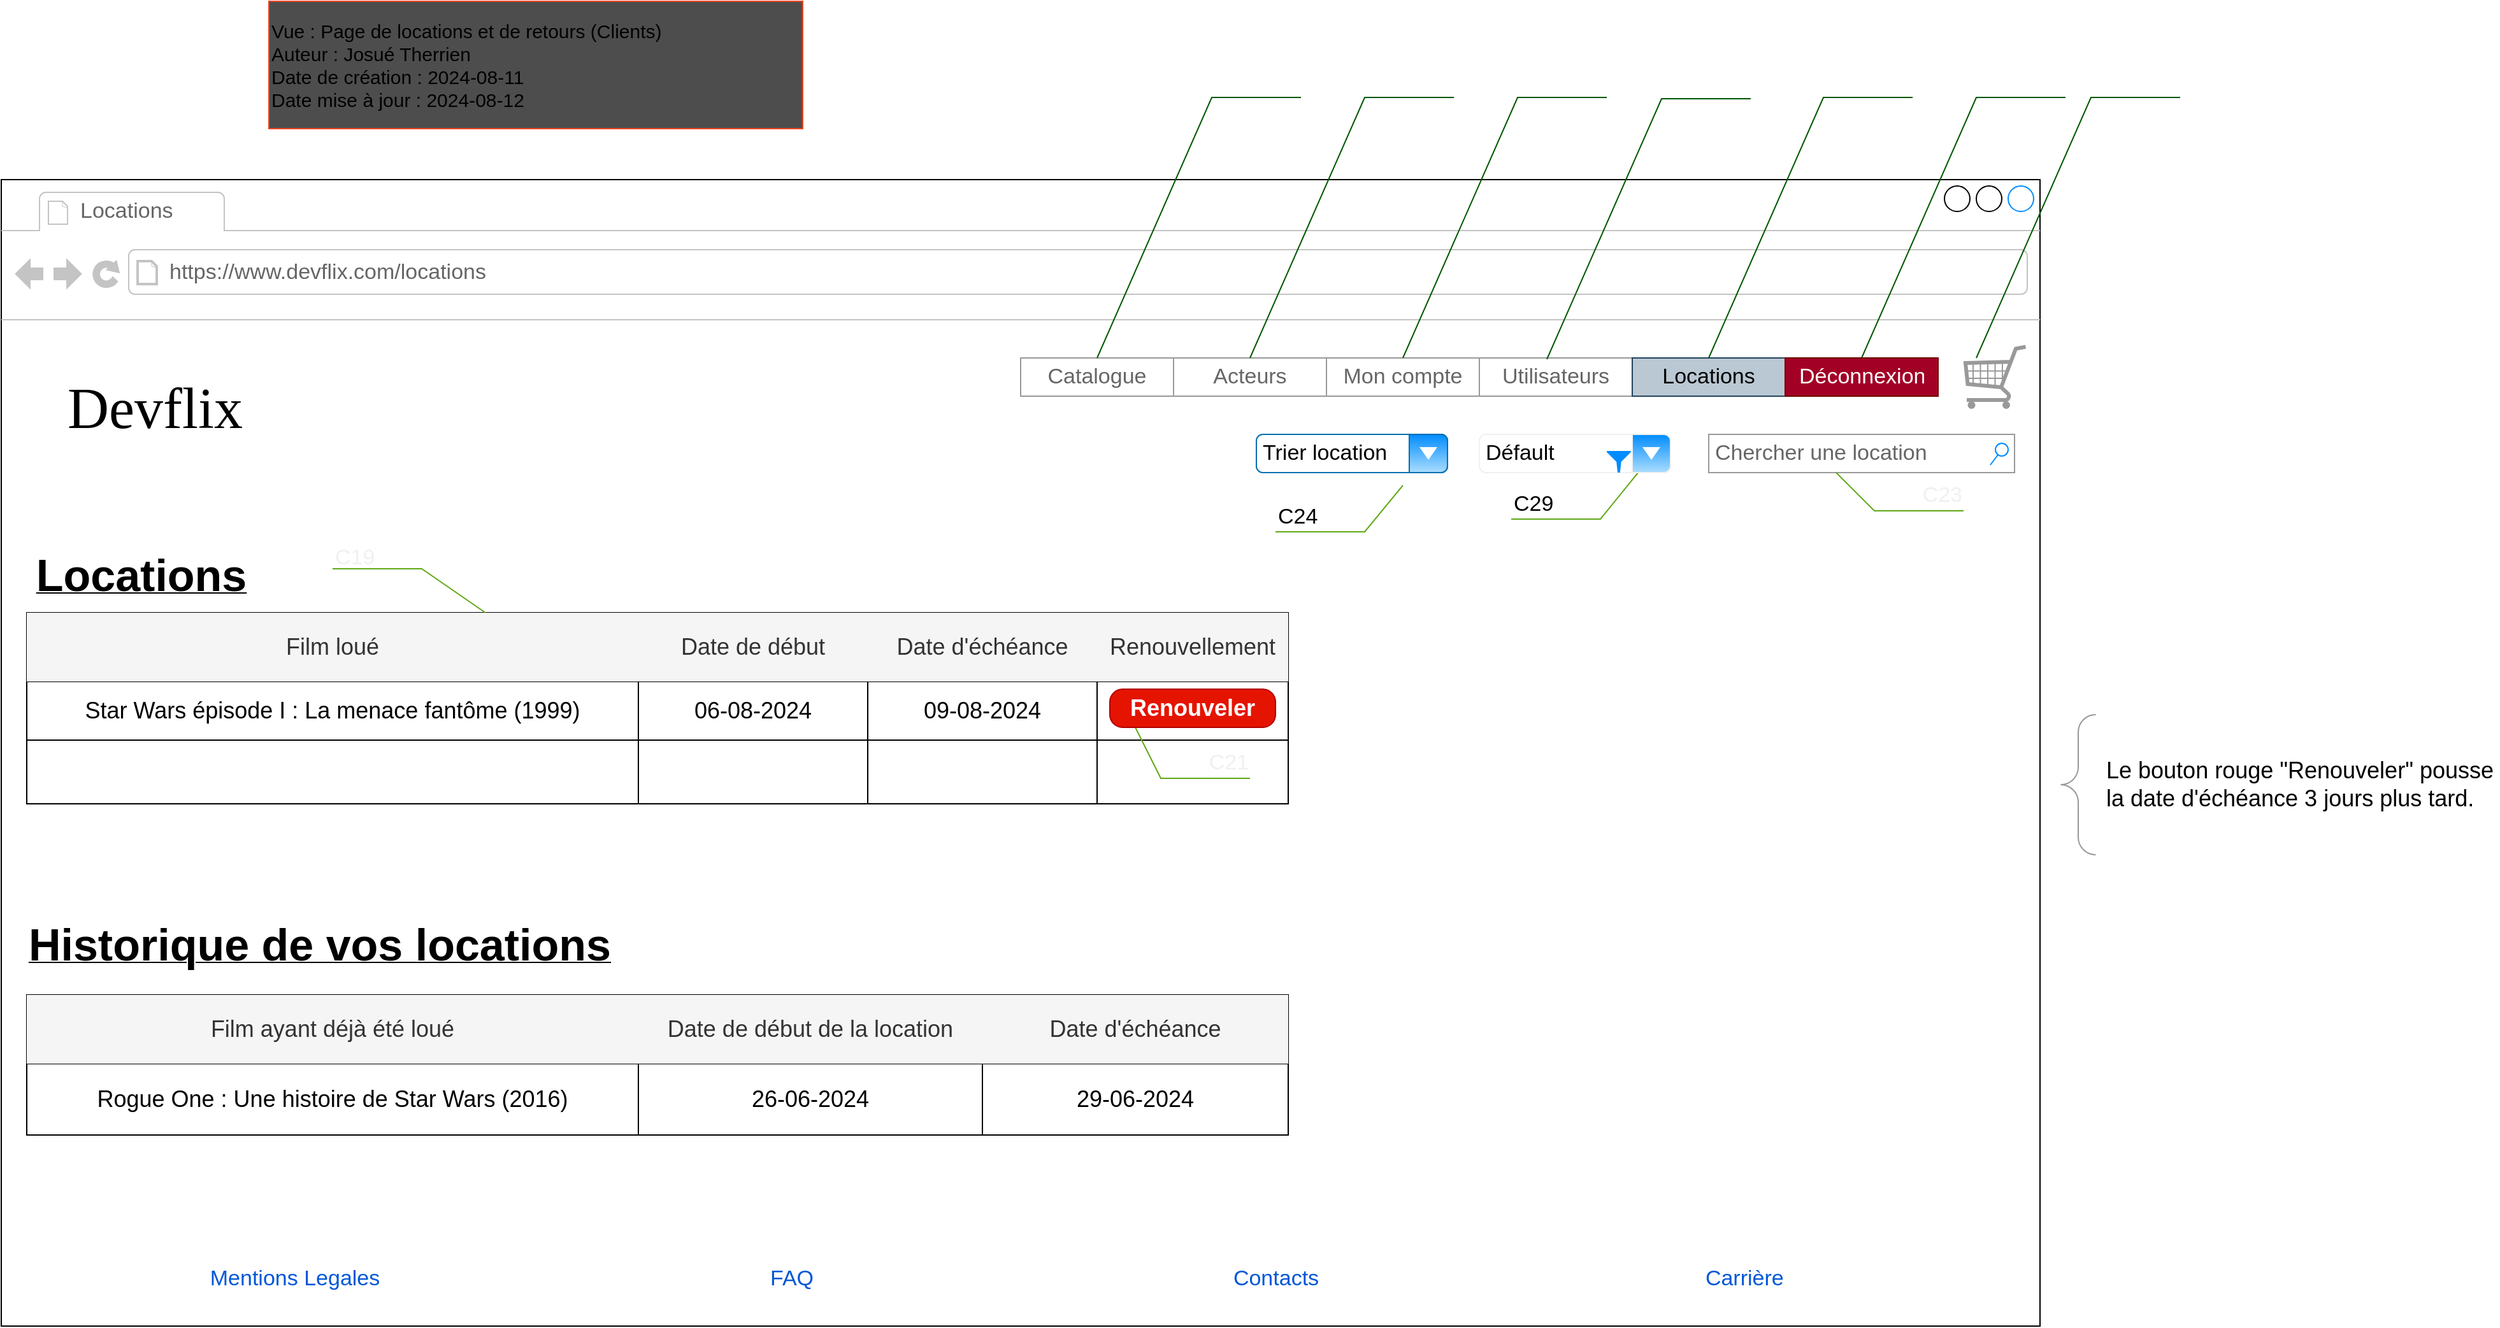 <mxfile version="24.7.5">
  <diagram name="Page-1" id="Jd1PwfD_PY1mLdllUvJW">
    <mxGraphModel dx="1500" dy="1787" grid="1" gridSize="10" guides="1" tooltips="1" connect="1" arrows="1" fold="1" page="1" pageScale="1" pageWidth="1600" pageHeight="900" math="0" shadow="0">
      <root>
        <mxCell id="0" />
        <mxCell id="1" parent="0" />
        <mxCell id="9pm9uhXrdwXix8Lpwpny-104" value="" style="strokeWidth=1;shadow=0;dashed=0;align=center;html=1;shape=mxgraph.mockup.containers.browserWindow;rSize=0;strokeColor2=#008cff;strokeColor3=#c4c4c4;mainText=,;recursiveResize=0;whiteSpace=wrap;spacingTop=0;horizontal=1;fontSize=20;" parent="1" vertex="1">
          <mxGeometry width="1600" height="900" as="geometry" />
        </mxCell>
        <mxCell id="9pm9uhXrdwXix8Lpwpny-105" value="Locations" style="strokeWidth=1;shadow=0;dashed=0;align=center;html=1;shape=mxgraph.mockup.containers.anchor;fontSize=17;fontColor=#666666;align=left;whiteSpace=wrap;" parent="9pm9uhXrdwXix8Lpwpny-104" vertex="1">
          <mxGeometry x="60" y="12" width="110" height="26" as="geometry" />
        </mxCell>
        <mxCell id="9pm9uhXrdwXix8Lpwpny-106" value="https://www.devflix.com/locations" style="strokeWidth=1;shadow=0;dashed=0;align=center;html=1;shape=mxgraph.mockup.containers.anchor;rSize=0;fontSize=17;fontColor=#666666;align=left;" parent="9pm9uhXrdwXix8Lpwpny-104" vertex="1">
          <mxGeometry x="130" y="60" width="250" height="26" as="geometry" />
        </mxCell>
        <mxCell id="9pm9uhXrdwXix8Lpwpny-107" value="Chercher une location" style="strokeWidth=1;shadow=0;dashed=0;align=center;html=1;shape=mxgraph.mockup.forms.searchBox;strokeColor=#999999;mainText=;strokeColor2=#008cff;fontColor=#666666;fontSize=17;align=left;spacingLeft=3;whiteSpace=wrap;container=1;" parent="9pm9uhXrdwXix8Lpwpny-104" vertex="1">
          <mxGeometry x="1340" y="200" width="240" height="30" as="geometry" />
        </mxCell>
        <mxCell id="9pm9uhXrdwXix8Lpwpny-108" value="&lt;b&gt;&lt;u&gt;&lt;font style=&quot;font-size: 35px;&quot;&gt;Locations&lt;/font&gt;&lt;/u&gt;&lt;/b&gt;" style="text;html=1;strokeColor=none;fillColor=none;align=center;verticalAlign=middle;whiteSpace=wrap;rounded=0;" parent="9pm9uhXrdwXix8Lpwpny-104" vertex="1">
          <mxGeometry x="20" y="280" width="180" height="60" as="geometry" />
        </mxCell>
        <mxCell id="9pm9uhXrdwXix8Lpwpny-109" value="C29" style="strokeWidth=1;shadow=0;dashed=0;align=center;html=1;shape=mxgraph.mockup.text.callout;linkText=;textSize=17;textColor=#666666;callDir=SW;callStyle=line;fontSize=17;align=left;verticalAlign=bottom;strokeColor=#60A917;" parent="9pm9uhXrdwXix8Lpwpny-104" vertex="1">
          <mxGeometry x="1185" y="229.5" width="100" height="37" as="geometry" />
        </mxCell>
        <mxCell id="9pm9uhXrdwXix8Lpwpny-110" value="&lt;font color=&quot;#f0f0f0&quot;&gt;C23&lt;/font&gt;" style="strokeWidth=1;shadow=0;dashed=0;align=center;html=1;shape=mxgraph.mockup.text.callout;linkText=;textSize=17;textColor=#666666;callDir=SE;callStyle=line;fontSize=17;fontColor=#666666;align=right;verticalAlign=bottom;strokeColor=#60A917;" parent="9pm9uhXrdwXix8Lpwpny-104" vertex="1">
          <mxGeometry x="1440" y="230" width="100" height="30" as="geometry" />
        </mxCell>
        <mxCell id="9pm9uhXrdwXix8Lpwpny-111" value="&lt;font color=&quot;#000000&quot;&gt;Défault&lt;/font&gt;" style="strokeWidth=1;shadow=0;dashed=0;align=center;html=1;shape=mxgraph.mockup.forms.comboBox;strokeColor=#F0F0F0;fillColor=#008CFF;align=left;fillColor2=#aaddff;mainText=;fontColor=#ffffff;fontSize=17;spacingLeft=3;labelBackgroundColor=none;" parent="9pm9uhXrdwXix8Lpwpny-104" vertex="1">
          <mxGeometry x="1160" y="200" width="150" height="30" as="geometry" />
        </mxCell>
        <mxCell id="9pm9uhXrdwXix8Lpwpny-112" value="" style="sketch=0;aspect=fixed;pointerEvents=1;shadow=0;dashed=0;html=1;strokeColor=none;labelPosition=center;verticalLabelPosition=bottom;verticalAlign=top;align=center;fillColor=#008cff;shape=mxgraph.mscae.enterprise.filter;container=1;" parent="9pm9uhXrdwXix8Lpwpny-104" vertex="1">
          <mxGeometry x="1260" y="213" width="18.89" height="17" as="geometry">
            <mxRectangle x="580" y="120" width="50" height="40" as="alternateBounds" />
          </mxGeometry>
        </mxCell>
        <mxCell id="9pm9uhXrdwXix8Lpwpny-113" value="" style="shape=table;startSize=0;container=1;collapsible=0;childLayout=tableLayout;fontSize=18;" parent="9pm9uhXrdwXix8Lpwpny-104" vertex="1">
          <mxGeometry x="20" y="340" width="990" height="150" as="geometry" />
        </mxCell>
        <mxCell id="9pm9uhXrdwXix8Lpwpny-114" style="shape=tableRow;horizontal=0;startSize=0;swimlaneHead=0;swimlaneBody=0;strokeColor=inherit;top=0;left=0;bottom=0;right=0;collapsible=0;dropTarget=0;fillColor=none;points=[[0,0.5],[1,0.5]];portConstraint=eastwest;fontSize=18;" parent="9pm9uhXrdwXix8Lpwpny-113" vertex="1">
          <mxGeometry width="990" height="54" as="geometry" />
        </mxCell>
        <mxCell id="9pm9uhXrdwXix8Lpwpny-116" value="Film loué" style="shape=partialRectangle;html=1;whiteSpace=wrap;connectable=0;strokeColor=#666666;overflow=hidden;fillColor=#f5f5f5;top=0;left=0;bottom=0;right=0;pointerEvents=1;fontSize=18;fontColor=#333333;" parent="9pm9uhXrdwXix8Lpwpny-114" vertex="1">
          <mxGeometry width="480" height="54" as="geometry">
            <mxRectangle width="480" height="54" as="alternateBounds" />
          </mxGeometry>
        </mxCell>
        <mxCell id="9pm9uhXrdwXix8Lpwpny-117" value="Date de début" style="shape=partialRectangle;html=1;whiteSpace=wrap;connectable=0;strokeColor=#666666;overflow=hidden;fillColor=#f5f5f5;top=0;left=0;bottom=0;right=0;pointerEvents=1;fontSize=18;fontColor=#333333;" parent="9pm9uhXrdwXix8Lpwpny-114" vertex="1">
          <mxGeometry x="480" width="180" height="54" as="geometry">
            <mxRectangle width="180" height="54" as="alternateBounds" />
          </mxGeometry>
        </mxCell>
        <mxCell id="9pm9uhXrdwXix8Lpwpny-118" value="Date d&#39;échéance" style="shape=partialRectangle;html=1;whiteSpace=wrap;connectable=0;strokeColor=#666666;overflow=hidden;fillColor=#f5f5f5;top=0;left=0;bottom=0;right=0;pointerEvents=1;fontSize=18;fontColor=#333333;" parent="9pm9uhXrdwXix8Lpwpny-114" vertex="1">
          <mxGeometry x="660" width="180" height="54" as="geometry">
            <mxRectangle width="180" height="54" as="alternateBounds" />
          </mxGeometry>
        </mxCell>
        <mxCell id="9pm9uhXrdwXix8Lpwpny-119" value="Renouvellement" style="shape=partialRectangle;html=1;whiteSpace=wrap;connectable=0;strokeColor=#666666;overflow=hidden;fillColor=#f5f5f5;top=0;left=0;bottom=0;right=0;pointerEvents=1;fontSize=18;fontColor=#333333;" parent="9pm9uhXrdwXix8Lpwpny-114" vertex="1">
          <mxGeometry x="840" width="150" height="54" as="geometry">
            <mxRectangle width="150" height="54" as="alternateBounds" />
          </mxGeometry>
        </mxCell>
        <mxCell id="9pm9uhXrdwXix8Lpwpny-122" value="" style="shape=tableRow;horizontal=0;startSize=0;swimlaneHead=0;swimlaneBody=0;strokeColor=inherit;top=0;left=0;bottom=0;right=0;collapsible=0;dropTarget=0;fillColor=none;points=[[0,0.5],[1,0.5]];portConstraint=eastwest;fontSize=18;" parent="9pm9uhXrdwXix8Lpwpny-113" vertex="1">
          <mxGeometry y="54" width="990" height="46" as="geometry" />
        </mxCell>
        <mxCell id="9pm9uhXrdwXix8Lpwpny-124" value="Star Wars épisode I : La menace fantôme (1999)" style="shape=partialRectangle;html=1;whiteSpace=wrap;connectable=0;strokeColor=inherit;overflow=hidden;fillColor=none;top=0;left=0;bottom=0;right=0;pointerEvents=1;fontSize=18;" parent="9pm9uhXrdwXix8Lpwpny-122" vertex="1">
          <mxGeometry width="480" height="46" as="geometry">
            <mxRectangle width="480" height="46" as="alternateBounds" />
          </mxGeometry>
        </mxCell>
        <mxCell id="9pm9uhXrdwXix8Lpwpny-125" value="06-08-2024" style="shape=partialRectangle;html=1;whiteSpace=wrap;connectable=0;strokeColor=inherit;overflow=hidden;fillColor=none;top=0;left=0;bottom=0;right=0;pointerEvents=1;fontSize=18;" parent="9pm9uhXrdwXix8Lpwpny-122" vertex="1">
          <mxGeometry x="480" width="180" height="46" as="geometry">
            <mxRectangle width="180" height="46" as="alternateBounds" />
          </mxGeometry>
        </mxCell>
        <mxCell id="9pm9uhXrdwXix8Lpwpny-126" value="09-08-2024" style="shape=partialRectangle;html=1;whiteSpace=wrap;connectable=0;strokeColor=inherit;overflow=hidden;fillColor=none;top=0;left=0;bottom=0;right=0;pointerEvents=1;fontSize=18;" parent="9pm9uhXrdwXix8Lpwpny-122" vertex="1">
          <mxGeometry x="660" width="180" height="46" as="geometry">
            <mxRectangle width="180" height="46" as="alternateBounds" />
          </mxGeometry>
        </mxCell>
        <mxCell id="9pm9uhXrdwXix8Lpwpny-127" style="shape=partialRectangle;html=1;whiteSpace=wrap;connectable=0;strokeColor=inherit;overflow=hidden;fillColor=none;top=0;left=0;bottom=0;right=0;pointerEvents=1;fontSize=18;" parent="9pm9uhXrdwXix8Lpwpny-122" vertex="1">
          <mxGeometry x="840" width="150" height="46" as="geometry">
            <mxRectangle width="150" height="46" as="alternateBounds" />
          </mxGeometry>
        </mxCell>
        <mxCell id="9pm9uhXrdwXix8Lpwpny-138" style="shape=tableRow;horizontal=0;startSize=0;swimlaneHead=0;swimlaneBody=0;strokeColor=inherit;top=0;left=0;bottom=0;right=0;collapsible=0;dropTarget=0;fillColor=none;points=[[0,0.5],[1,0.5]];portConstraint=eastwest;fontSize=18;" parent="9pm9uhXrdwXix8Lpwpny-113" vertex="1">
          <mxGeometry y="100" width="990" height="50" as="geometry" />
        </mxCell>
        <mxCell id="9pm9uhXrdwXix8Lpwpny-140" style="shape=partialRectangle;html=1;whiteSpace=wrap;connectable=0;overflow=hidden;top=0;left=0;bottom=0;right=0;pointerEvents=1;fontSize=18;fillColor=none;" parent="9pm9uhXrdwXix8Lpwpny-138" vertex="1">
          <mxGeometry width="480" height="50" as="geometry">
            <mxRectangle width="480" height="50" as="alternateBounds" />
          </mxGeometry>
        </mxCell>
        <mxCell id="9pm9uhXrdwXix8Lpwpny-141" style="shape=partialRectangle;html=1;whiteSpace=wrap;connectable=0;overflow=hidden;top=0;left=0;bottom=0;right=0;pointerEvents=1;fontSize=18;fillColor=none;" parent="9pm9uhXrdwXix8Lpwpny-138" vertex="1">
          <mxGeometry x="480" width="180" height="50" as="geometry">
            <mxRectangle width="180" height="50" as="alternateBounds" />
          </mxGeometry>
        </mxCell>
        <mxCell id="9pm9uhXrdwXix8Lpwpny-142" style="shape=partialRectangle;html=1;whiteSpace=wrap;connectable=0;overflow=hidden;top=0;left=0;bottom=0;right=0;pointerEvents=1;fontSize=18;fillColor=none;" parent="9pm9uhXrdwXix8Lpwpny-138" vertex="1">
          <mxGeometry x="660" width="180" height="50" as="geometry">
            <mxRectangle width="180" height="50" as="alternateBounds" />
          </mxGeometry>
        </mxCell>
        <mxCell id="9pm9uhXrdwXix8Lpwpny-143" style="shape=partialRectangle;html=1;whiteSpace=wrap;connectable=0;overflow=hidden;top=0;left=0;bottom=0;right=0;pointerEvents=1;fontSize=18;fillColor=none;" parent="9pm9uhXrdwXix8Lpwpny-138" vertex="1">
          <mxGeometry x="840" width="150" height="50" as="geometry">
            <mxRectangle width="150" height="50" as="alternateBounds" />
          </mxGeometry>
        </mxCell>
        <mxCell id="9pm9uhXrdwXix8Lpwpny-146" value="Mentions Legales" style="fillColor=none;strokeColor=none;html=1;fontColor=#0057D8;align=center;verticalAlign=middle;fontStyle=0;fontSize=17;" parent="9pm9uhXrdwXix8Lpwpny-104" vertex="1">
          <mxGeometry x="105" y="825" width="250" height="75" as="geometry" />
        </mxCell>
        <mxCell id="9pm9uhXrdwXix8Lpwpny-147" value="FAQ" style="fillColor=none;strokeColor=none;html=1;fontColor=#0057D8;align=center;verticalAlign=middle;fontStyle=0;fontSize=17;fontFamily=Helvetica;" parent="9pm9uhXrdwXix8Lpwpny-104" vertex="1">
          <mxGeometry x="495" y="825" width="250" height="75" as="geometry" />
        </mxCell>
        <mxCell id="9pm9uhXrdwXix8Lpwpny-148" value="Contacts" style="fillColor=none;strokeColor=none;html=1;fontColor=#0057D8;align=center;verticalAlign=middle;fontStyle=0;fontSize=17;fontFamily=Helvetica;" parent="9pm9uhXrdwXix8Lpwpny-104" vertex="1">
          <mxGeometry x="875" y="825" width="250" height="75" as="geometry" />
        </mxCell>
        <mxCell id="9pm9uhXrdwXix8Lpwpny-149" value="Carrière&amp;nbsp;" style="fillColor=none;strokeColor=none;html=1;fontColor=#0057D8;align=center;verticalAlign=middle;fontStyle=0;fontSize=17;fontFamily=Helvetica;" parent="9pm9uhXrdwXix8Lpwpny-104" vertex="1">
          <mxGeometry x="1245" y="825" width="250" height="75" as="geometry" />
        </mxCell>
        <mxCell id="9pm9uhXrdwXix8Lpwpny-150" value="Devflix" style="text;html=1;points=[];align=left;verticalAlign=top;spacingTop=-4;fontSize=45;fontFamily=Verdana;" parent="9pm9uhXrdwXix8Lpwpny-104" vertex="1">
          <mxGeometry x="50" y="150" width="340" height="50" as="geometry" />
        </mxCell>
        <mxCell id="9pm9uhXrdwXix8Lpwpny-152" value="C21" style="strokeWidth=1;shadow=0;dashed=0;align=center;html=1;shape=mxgraph.mockup.text.callout;linkText=;textSize=17;textColor=#666666;callDir=SE;callStyle=line;fontSize=17;fontColor=#F0F0F0;align=right;verticalAlign=bottom;strokeColor=#60A917;" parent="9pm9uhXrdwXix8Lpwpny-104" vertex="1">
          <mxGeometry x="890" y="430" width="90" height="40" as="geometry" />
        </mxCell>
        <mxCell id="9pm9uhXrdwXix8Lpwpny-156" value="&lt;font style=&quot;font-size: 18px;&quot;&gt;Renouveler&lt;/font&gt;" style="strokeWidth=1;shadow=0;dashed=0;align=center;html=1;shape=mxgraph.mockup.buttons.button;strokeColor=#B20000;mainText=;buttonStyle=round;fontSize=17;fontStyle=1;fillColor=#e51400;whiteSpace=wrap;fontColor=#ffffff;" parent="9pm9uhXrdwXix8Lpwpny-104" vertex="1">
          <mxGeometry x="870.0" y="400" width="130" height="30" as="geometry" />
        </mxCell>
        <mxCell id="9pm9uhXrdwXix8Lpwpny-162" value="C24" style="strokeWidth=1;shadow=0;dashed=0;align=center;html=1;shape=mxgraph.mockup.text.callout;linkText=;textSize=17;textColor=#666666;callDir=SW;callStyle=line;fontSize=17;align=left;verticalAlign=bottom;strokeColor=#60A917;" parent="9pm9uhXrdwXix8Lpwpny-104" vertex="1">
          <mxGeometry x="1000" y="240" width="100" height="36.5" as="geometry" />
        </mxCell>
        <mxCell id="9pm9uhXrdwXix8Lpwpny-163" value="&lt;font color=&quot;#f0f0f0&quot;&gt;C19&lt;/font&gt;" style="strokeWidth=1;shadow=0;dashed=0;align=center;html=1;shape=mxgraph.mockup.text.callout;linkText=;textSize=17;textColor=#666666;callDir=NW;callStyle=line;fontSize=17;fontColor=#666666;align=left;verticalAlign=top;strokeColor=#60A917;flipH=0;" parent="9pm9uhXrdwXix8Lpwpny-104" vertex="1">
          <mxGeometry x="260" y="280" width="120" height="60" as="geometry" />
        </mxCell>
        <mxCell id="9pm9uhXrdwXix8Lpwpny-1" value="&lt;b&gt;&lt;u&gt;&lt;font style=&quot;font-size: 35px;&quot;&gt;Historique de vos locations&lt;/font&gt;&lt;/u&gt;&lt;/b&gt;" style="text;html=1;strokeColor=none;fillColor=none;align=center;verticalAlign=middle;whiteSpace=wrap;rounded=0;" parent="9pm9uhXrdwXix8Lpwpny-104" vertex="1">
          <mxGeometry x="20" y="570" width="460" height="60" as="geometry" />
        </mxCell>
        <mxCell id="9pm9uhXrdwXix8Lpwpny-2" value="" style="shape=table;startSize=0;container=1;collapsible=0;childLayout=tableLayout;fontSize=18;" parent="9pm9uhXrdwXix8Lpwpny-104" vertex="1">
          <mxGeometry x="20" y="640" width="990" height="110" as="geometry" />
        </mxCell>
        <mxCell id="9pm9uhXrdwXix8Lpwpny-3" style="shape=tableRow;horizontal=0;startSize=0;swimlaneHead=0;swimlaneBody=0;strokeColor=inherit;top=0;left=0;bottom=0;right=0;collapsible=0;dropTarget=0;fillColor=none;points=[[0,0.5],[1,0.5]];portConstraint=eastwest;fontSize=18;" parent="9pm9uhXrdwXix8Lpwpny-2" vertex="1">
          <mxGeometry width="990" height="54" as="geometry" />
        </mxCell>
        <mxCell id="9pm9uhXrdwXix8Lpwpny-5" value="Film ayant déjà été loué" style="shape=partialRectangle;html=1;whiteSpace=wrap;connectable=0;strokeColor=#666666;overflow=hidden;fillColor=#f5f5f5;top=0;left=0;bottom=0;right=0;pointerEvents=1;fontSize=18;fontColor=#333333;" parent="9pm9uhXrdwXix8Lpwpny-3" vertex="1">
          <mxGeometry width="480" height="54" as="geometry">
            <mxRectangle width="480" height="54" as="alternateBounds" />
          </mxGeometry>
        </mxCell>
        <mxCell id="9pm9uhXrdwXix8Lpwpny-6" value="Date de début de la location" style="shape=partialRectangle;html=1;whiteSpace=wrap;connectable=0;strokeColor=#666666;overflow=hidden;fillColor=#f5f5f5;top=0;left=0;bottom=0;right=0;pointerEvents=1;fontSize=18;fontColor=#333333;" parent="9pm9uhXrdwXix8Lpwpny-3" vertex="1">
          <mxGeometry x="480" width="270" height="54" as="geometry">
            <mxRectangle width="270" height="54" as="alternateBounds" />
          </mxGeometry>
        </mxCell>
        <mxCell id="9pm9uhXrdwXix8Lpwpny-7" value="Date d&#39;échéance" style="shape=partialRectangle;html=1;whiteSpace=wrap;connectable=0;strokeColor=#666666;overflow=hidden;fillColor=#f5f5f5;top=0;left=0;bottom=0;right=0;pointerEvents=1;fontSize=18;fontColor=#333333;" parent="9pm9uhXrdwXix8Lpwpny-3" vertex="1">
          <mxGeometry x="750" width="240" height="54" as="geometry">
            <mxRectangle width="240" height="54" as="alternateBounds" />
          </mxGeometry>
        </mxCell>
        <mxCell id="9pm9uhXrdwXix8Lpwpny-10" value="" style="shape=tableRow;horizontal=0;startSize=0;swimlaneHead=0;swimlaneBody=0;strokeColor=inherit;top=0;left=0;bottom=0;right=0;collapsible=0;dropTarget=0;fillColor=none;points=[[0,0.5],[1,0.5]];portConstraint=eastwest;fontSize=18;" parent="9pm9uhXrdwXix8Lpwpny-2" vertex="1">
          <mxGeometry y="54" width="990" height="56" as="geometry" />
        </mxCell>
        <mxCell id="9pm9uhXrdwXix8Lpwpny-12" value="Rogue One : Une histoire de Star Wars (2016)" style="shape=partialRectangle;html=1;whiteSpace=wrap;connectable=0;strokeColor=inherit;overflow=hidden;fillColor=none;top=0;left=0;bottom=0;right=0;pointerEvents=1;fontSize=18;" parent="9pm9uhXrdwXix8Lpwpny-10" vertex="1">
          <mxGeometry width="480" height="56" as="geometry">
            <mxRectangle width="480" height="56" as="alternateBounds" />
          </mxGeometry>
        </mxCell>
        <mxCell id="9pm9uhXrdwXix8Lpwpny-13" value="26-06-2024" style="shape=partialRectangle;html=1;whiteSpace=wrap;connectable=0;strokeColor=inherit;overflow=hidden;fillColor=none;top=0;left=0;bottom=0;right=0;pointerEvents=1;fontSize=18;" parent="9pm9uhXrdwXix8Lpwpny-10" vertex="1">
          <mxGeometry x="480" width="270" height="56" as="geometry">
            <mxRectangle width="270" height="56" as="alternateBounds" />
          </mxGeometry>
        </mxCell>
        <mxCell id="9pm9uhXrdwXix8Lpwpny-14" value="29-06-2024" style="shape=partialRectangle;html=1;whiteSpace=wrap;connectable=0;strokeColor=inherit;overflow=hidden;fillColor=none;top=0;left=0;bottom=0;right=0;pointerEvents=1;fontSize=18;" parent="9pm9uhXrdwXix8Lpwpny-10" vertex="1">
          <mxGeometry x="750" width="240" height="56" as="geometry">
            <mxRectangle width="240" height="56" as="alternateBounds" />
          </mxGeometry>
        </mxCell>
        <mxCell id="9pm9uhXrdwXix8Lpwpny-164" value="" style="labelPosition=right;align=left;strokeWidth=1;shape=mxgraph.mockup.markup.curlyBrace;html=1;shadow=0;dashed=0;strokeColor=#999999;direction=south;flipH=1;" parent="1" vertex="1">
          <mxGeometry x="1610" y="420" width="40" height="110" as="geometry" />
        </mxCell>
        <mxCell id="9pm9uhXrdwXix8Lpwpny-165" value="&lt;font style=&quot;font-size: 18px;&quot;&gt;Le bouton rouge &quot;Renouveler&quot; pousse la date d&#39;échéance 3 jours plus tard.&lt;br&gt;&lt;/font&gt;" style="text;html=1;strokeColor=none;fillColor=none;align=left;verticalAlign=middle;whiteSpace=wrap;rounded=0;" parent="1" vertex="1">
          <mxGeometry x="1650" y="441.25" width="310" height="67.5" as="geometry" />
        </mxCell>
        <mxCell id="9pm9uhXrdwXix8Lpwpny-166" value="&lt;font style=&quot;font-size: 15px;&quot;&gt;Vue : Page de locations et de retours (Clients)&lt;br&gt;Auteur : Josué Therrien&lt;br&gt;Date de création : 2024-08-11&lt;br&gt;Date mise à jour : 2024-08-12&lt;/font&gt;" style="rounded=0;whiteSpace=wrap;html=1;align=left;fillColor=#4D4D4D;strokeColor=#F04624;" parent="1" vertex="1">
          <mxGeometry x="210" y="-140" width="419" height="100" as="geometry" />
        </mxCell>
        <mxCell id="9pm9uhXrdwXix8Lpwpny-167" value="" style="group;movable=1;resizable=1;rotatable=1;deletable=1;editable=1;locked=0;connectable=1;" parent="1" vertex="1" connectable="0">
          <mxGeometry x="780" y="-90" width="930" height="320" as="geometry" />
        </mxCell>
        <mxCell id="9pm9uhXrdwXix8Lpwpny-168" value="" style="swimlane;shape=mxgraph.bootstrap.anchor;strokeColor=#999999;fillColor=#ffffff;fontColor=#666666;childLayout=stackLayout;horizontal=0;startSize=0;horizontalStack=1;resizeParent=1;resizeParentMax=0;resizeLast=0;collapsible=0;marginBottom=0;whiteSpace=wrap;html=1;" parent="9pm9uhXrdwXix8Lpwpny-167" vertex="1">
          <mxGeometry x="20" y="230" width="720" height="30" as="geometry" />
        </mxCell>
        <mxCell id="9pm9uhXrdwXix8Lpwpny-169" value="Catalogue" style="text;strokeColor=inherit;align=center;verticalAlign=middle;spacingLeft=10;spacingRight=10;overflow=hidden;points=[[0,0.5],[1,0.5]];portConstraint=eastwest;rotatable=0;whiteSpace=wrap;html=1;fillColor=inherit;fontColor=inherit;fontSize=17;" parent="9pm9uhXrdwXix8Lpwpny-168" vertex="1">
          <mxGeometry width="120" height="30" as="geometry" />
        </mxCell>
        <mxCell id="9pm9uhXrdwXix8Lpwpny-170" value="Acteurs" style="text;strokeColor=inherit;align=center;verticalAlign=middle;spacingLeft=10;spacingRight=10;overflow=hidden;points=[[0,0.5],[1,0.5]];portConstraint=eastwest;rotatable=0;whiteSpace=wrap;html=1;fillColor=inherit;fontColor=inherit;fontSize=17;" parent="9pm9uhXrdwXix8Lpwpny-168" vertex="1">
          <mxGeometry x="120" width="120" height="30" as="geometry" />
        </mxCell>
        <mxCell id="9pm9uhXrdwXix8Lpwpny-171" value="Mon compte" style="text;strokeColor=inherit;align=center;verticalAlign=middle;spacingLeft=10;spacingRight=10;overflow=hidden;points=[[0,0.5],[1,0.5]];portConstraint=eastwest;rotatable=0;whiteSpace=wrap;html=1;fillColor=inherit;fontColor=inherit;fontSize=17;" parent="9pm9uhXrdwXix8Lpwpny-168" vertex="1">
          <mxGeometry x="240" width="120" height="30" as="geometry" />
        </mxCell>
        <mxCell id="9pm9uhXrdwXix8Lpwpny-172" value="Utilisateurs" style="text;strokeColor=inherit;align=center;verticalAlign=middle;spacingLeft=10;spacingRight=10;overflow=hidden;points=[[0,0.5],[1,0.5]];portConstraint=eastwest;rotatable=0;whiteSpace=wrap;html=1;fillColor=inherit;fontColor=inherit;fontSize=17;" parent="9pm9uhXrdwXix8Lpwpny-168" vertex="1">
          <mxGeometry x="360" width="120" height="30" as="geometry" />
        </mxCell>
        <mxCell id="9pm9uhXrdwXix8Lpwpny-173" value="Locations" style="text;strokeColor=#23445d;align=center;verticalAlign=middle;spacingLeft=10;spacingRight=10;overflow=hidden;points=[[0,0.5],[1,0.5]];portConstraint=eastwest;rotatable=0;whiteSpace=wrap;html=1;fillColor=#bac8d3;fontSize=17;" parent="9pm9uhXrdwXix8Lpwpny-168" vertex="1">
          <mxGeometry x="480" width="120" height="30" as="geometry" />
        </mxCell>
        <mxCell id="9pm9uhXrdwXix8Lpwpny-174" value="Déconnexion&amp;nbsp;" style="text;strokeColor=#6F0000;align=center;verticalAlign=middle;spacingLeft=10;spacingRight=10;overflow=hidden;points=[[0,0.5],[1,0.5]];portConstraint=eastwest;rotatable=0;whiteSpace=wrap;html=1;fillColor=#a20025;fontColor=#ffffff;fontSize=17;" parent="9pm9uhXrdwXix8Lpwpny-168" vertex="1">
          <mxGeometry x="600" width="120" height="30" as="geometry" />
        </mxCell>
        <mxCell id="9pm9uhXrdwXix8Lpwpny-175" value="C4" style="strokeWidth=1;shadow=0;dashed=0;align=center;html=1;shape=mxgraph.mockup.text.callout;linkText=;textSize=17;textColor=#666666;callDir=NE;callStyle=line;fontSize=17;align=right;verticalAlign=top;strokeColor=#005700;fillColor=#008a00;fontColor=#ffffff;" parent="9pm9uhXrdwXix8Lpwpny-167" vertex="1">
          <mxGeometry x="200" width="160" height="230" as="geometry" />
        </mxCell>
        <mxCell id="9pm9uhXrdwXix8Lpwpny-176" value="C1" style="strokeWidth=1;shadow=0;dashed=0;align=center;html=1;shape=mxgraph.mockup.text.callout;linkText=;textSize=17;textColor=#666666;callDir=NE;callStyle=line;fontSize=17;align=right;verticalAlign=top;strokeColor=#005700;fillColor=#008a00;fontColor=#ffffff;" parent="9pm9uhXrdwXix8Lpwpny-167" vertex="1">
          <mxGeometry x="80" width="160" height="230" as="geometry" />
        </mxCell>
        <mxCell id="9pm9uhXrdwXix8Lpwpny-177" value="C17" style="strokeWidth=1;shadow=0;dashed=0;align=center;html=1;shape=mxgraph.mockup.text.callout;linkText=;textSize=17;textColor=#666666;callDir=NE;callStyle=line;fontSize=17;align=right;verticalAlign=top;strokeColor=#005700;fillColor=#008a00;fontColor=#ffffff;" parent="9pm9uhXrdwXix8Lpwpny-167" vertex="1">
          <mxGeometry x="320" width="160" height="230" as="geometry" />
        </mxCell>
        <mxCell id="9pm9uhXrdwXix8Lpwpny-178" value="C19" style="strokeWidth=1;shadow=0;dashed=0;align=center;html=1;shape=mxgraph.mockup.text.callout;linkText=;textSize=17;textColor=#666666;callDir=NE;callStyle=line;fontSize=17;align=right;verticalAlign=top;strokeColor=#005700;fillColor=#008a00;fontColor=#ffffff;" parent="9pm9uhXrdwXix8Lpwpny-167" vertex="1">
          <mxGeometry x="560" width="160" height="230" as="geometry" />
        </mxCell>
        <mxCell id="9pm9uhXrdwXix8Lpwpny-179" value="" style="verticalLabelPosition=bottom;shadow=0;dashed=0;align=center;html=1;verticalAlign=top;strokeWidth=1;shape=mxgraph.mockup.misc.shoppingCart;strokeColor=#999999;" parent="9pm9uhXrdwXix8Lpwpny-167" vertex="1">
          <mxGeometry x="760" y="220" width="50" height="50" as="geometry" />
        </mxCell>
        <mxCell id="9pm9uhXrdwXix8Lpwpny-180" value="C46" style="strokeWidth=1;shadow=0;dashed=0;align=center;html=1;shape=mxgraph.mockup.text.callout;linkText=;textSize=17;textColor=#666666;callDir=NE;callStyle=line;fontSize=17;align=right;verticalAlign=top;strokeColor=#005700;fillColor=#008a00;fontColor=#ffffff;" parent="9pm9uhXrdwXix8Lpwpny-167" vertex="1">
          <mxGeometry x="680" width="160" height="230" as="geometry" />
        </mxCell>
        <mxCell id="9pm9uhXrdwXix8Lpwpny-181" value="C9" style="strokeWidth=1;shadow=0;dashed=0;align=center;html=1;shape=mxgraph.mockup.text.callout;linkText=;textSize=17;textColor=#666666;callDir=NE;callStyle=line;fontSize=17;align=right;verticalAlign=top;strokeColor=#005700;fillColor=#008a00;fontColor=#ffffff;container=0;" parent="9pm9uhXrdwXix8Lpwpny-167" vertex="1">
          <mxGeometry x="770" width="160" height="230" as="geometry" />
        </mxCell>
        <mxCell id="9pm9uhXrdwXix8Lpwpny-182" value="C42" style="strokeWidth=1;shadow=0;dashed=0;align=center;html=1;shape=mxgraph.mockup.text.callout;linkText=;textSize=17;textColor=#666666;callDir=NE;callStyle=line;fontSize=17;align=right;verticalAlign=top;strokeColor=#005700;fillColor=#008a00;fontColor=#ffffff;" parent="9pm9uhXrdwXix8Lpwpny-167" vertex="1">
          <mxGeometry x="433" y="1" width="160" height="230" as="geometry" />
        </mxCell>
        <mxCell id="9pm9uhXrdwXix8Lpwpny-183" value="&lt;font color=&quot;#000000&quot;&gt;Trier location&lt;/font&gt;" style="strokeWidth=1;shadow=0;dashed=0;align=center;html=1;shape=mxgraph.mockup.forms.comboBox;strokeColor=#006EAF;fillColor=#008CFF;align=left;fillColor2=#aaddff;mainText=;fontColor=#ffffff;fontSize=17;spacingLeft=3;" parent="9pm9uhXrdwXix8Lpwpny-167" vertex="1">
          <mxGeometry x="205" y="290" width="150" height="30" as="geometry" />
        </mxCell>
      </root>
    </mxGraphModel>
  </diagram>
</mxfile>
